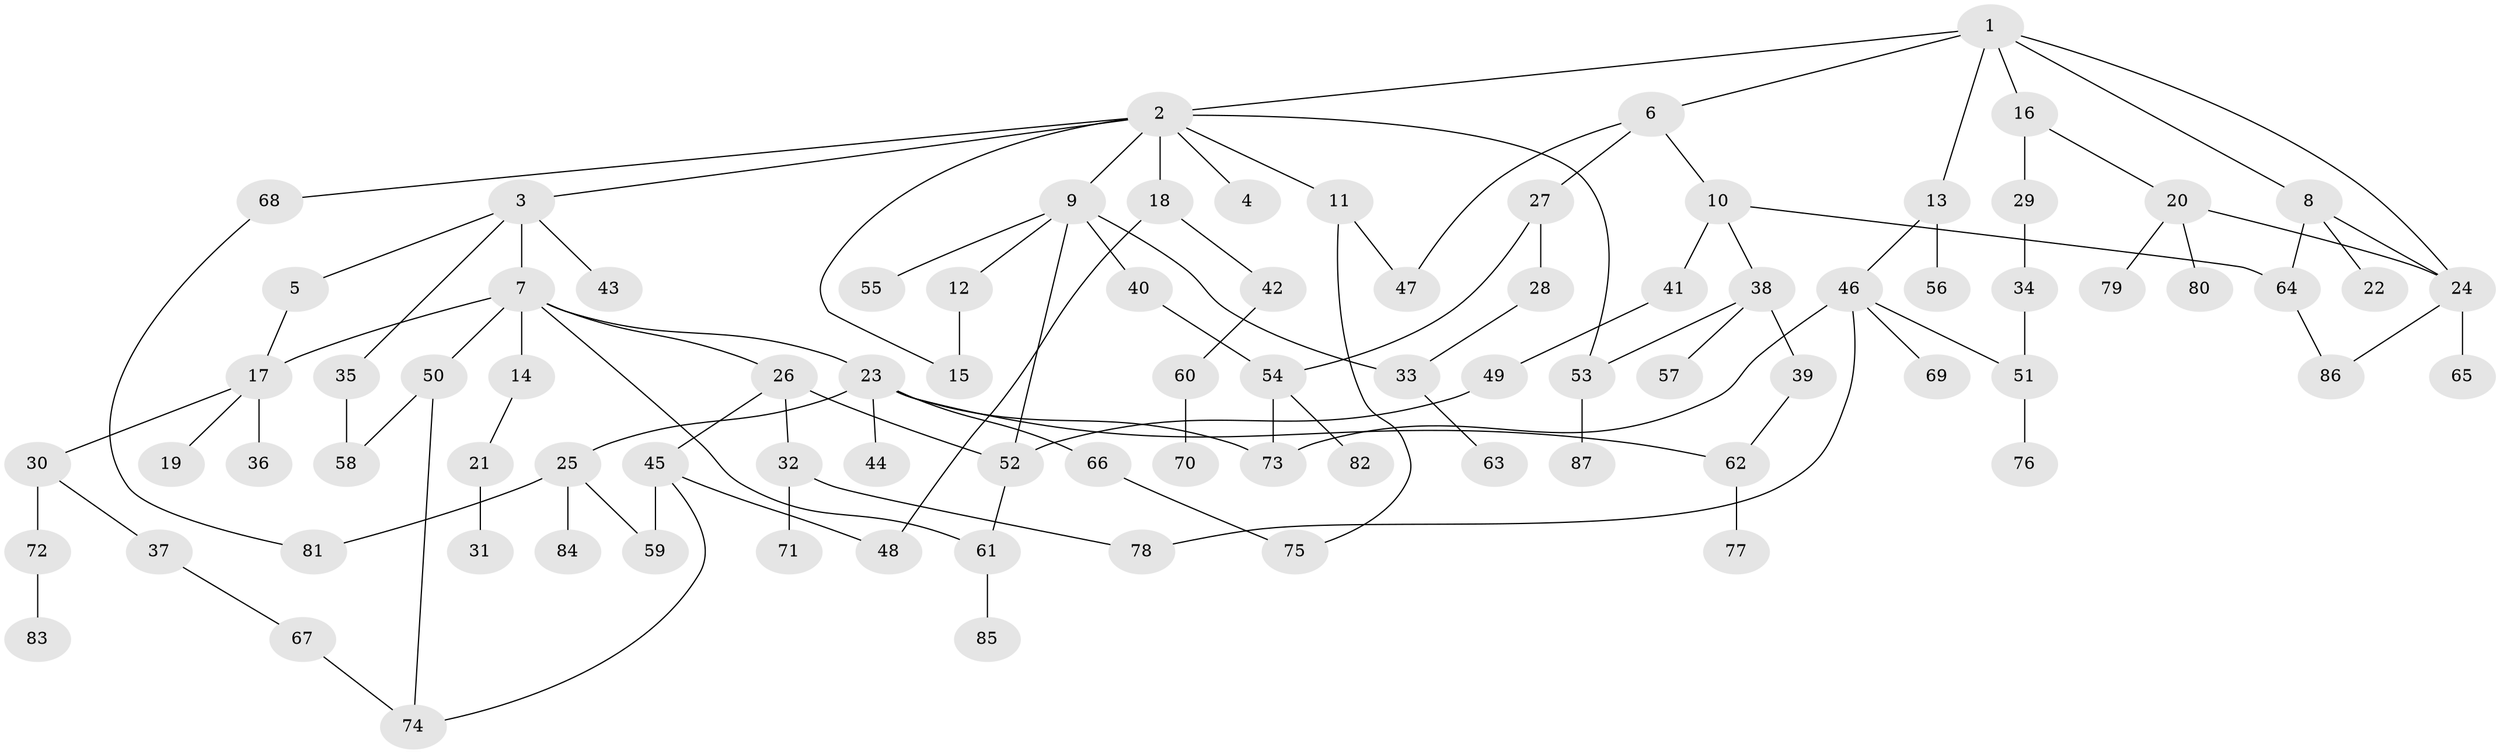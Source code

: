 // coarse degree distribution, {6: 0.03333333333333333, 9: 0.03333333333333333, 5: 0.06666666666666667, 1: 0.26666666666666666, 2: 0.3333333333333333, 4: 0.03333333333333333, 7: 0.05, 3: 0.18333333333333332}
// Generated by graph-tools (version 1.1) at 2025/16/03/04/25 18:16:54]
// undirected, 87 vertices, 111 edges
graph export_dot {
graph [start="1"]
  node [color=gray90,style=filled];
  1;
  2;
  3;
  4;
  5;
  6;
  7;
  8;
  9;
  10;
  11;
  12;
  13;
  14;
  15;
  16;
  17;
  18;
  19;
  20;
  21;
  22;
  23;
  24;
  25;
  26;
  27;
  28;
  29;
  30;
  31;
  32;
  33;
  34;
  35;
  36;
  37;
  38;
  39;
  40;
  41;
  42;
  43;
  44;
  45;
  46;
  47;
  48;
  49;
  50;
  51;
  52;
  53;
  54;
  55;
  56;
  57;
  58;
  59;
  60;
  61;
  62;
  63;
  64;
  65;
  66;
  67;
  68;
  69;
  70;
  71;
  72;
  73;
  74;
  75;
  76;
  77;
  78;
  79;
  80;
  81;
  82;
  83;
  84;
  85;
  86;
  87;
  1 -- 2;
  1 -- 6;
  1 -- 8;
  1 -- 13;
  1 -- 16;
  1 -- 24;
  2 -- 3;
  2 -- 4;
  2 -- 9;
  2 -- 11;
  2 -- 18;
  2 -- 53;
  2 -- 68;
  2 -- 15;
  3 -- 5;
  3 -- 7;
  3 -- 35;
  3 -- 43;
  5 -- 17;
  6 -- 10;
  6 -- 27;
  6 -- 47;
  7 -- 14;
  7 -- 23;
  7 -- 26;
  7 -- 50;
  7 -- 17;
  7 -- 61;
  8 -- 22;
  8 -- 24;
  8 -- 64;
  9 -- 12;
  9 -- 40;
  9 -- 55;
  9 -- 33;
  9 -- 52;
  10 -- 38;
  10 -- 41;
  10 -- 64;
  11 -- 47;
  11 -- 75;
  12 -- 15;
  13 -- 46;
  13 -- 56;
  14 -- 21;
  16 -- 20;
  16 -- 29;
  17 -- 19;
  17 -- 30;
  17 -- 36;
  18 -- 42;
  18 -- 48;
  20 -- 24;
  20 -- 79;
  20 -- 80;
  21 -- 31;
  23 -- 25;
  23 -- 44;
  23 -- 66;
  23 -- 73;
  23 -- 62;
  24 -- 65;
  24 -- 86;
  25 -- 84;
  25 -- 81;
  25 -- 59;
  26 -- 32;
  26 -- 45;
  26 -- 52;
  27 -- 28;
  27 -- 54;
  28 -- 33;
  29 -- 34;
  30 -- 37;
  30 -- 72;
  32 -- 71;
  32 -- 78;
  33 -- 63;
  34 -- 51;
  35 -- 58;
  37 -- 67;
  38 -- 39;
  38 -- 57;
  38 -- 53;
  39 -- 62;
  40 -- 54;
  41 -- 49;
  42 -- 60;
  45 -- 59;
  45 -- 48;
  45 -- 74;
  46 -- 51;
  46 -- 69;
  46 -- 78;
  46 -- 73;
  49 -- 52;
  50 -- 58;
  50 -- 74;
  51 -- 76;
  52 -- 61;
  53 -- 87;
  54 -- 73;
  54 -- 82;
  60 -- 70;
  61 -- 85;
  62 -- 77;
  64 -- 86;
  66 -- 75;
  67 -- 74;
  68 -- 81;
  72 -- 83;
}
